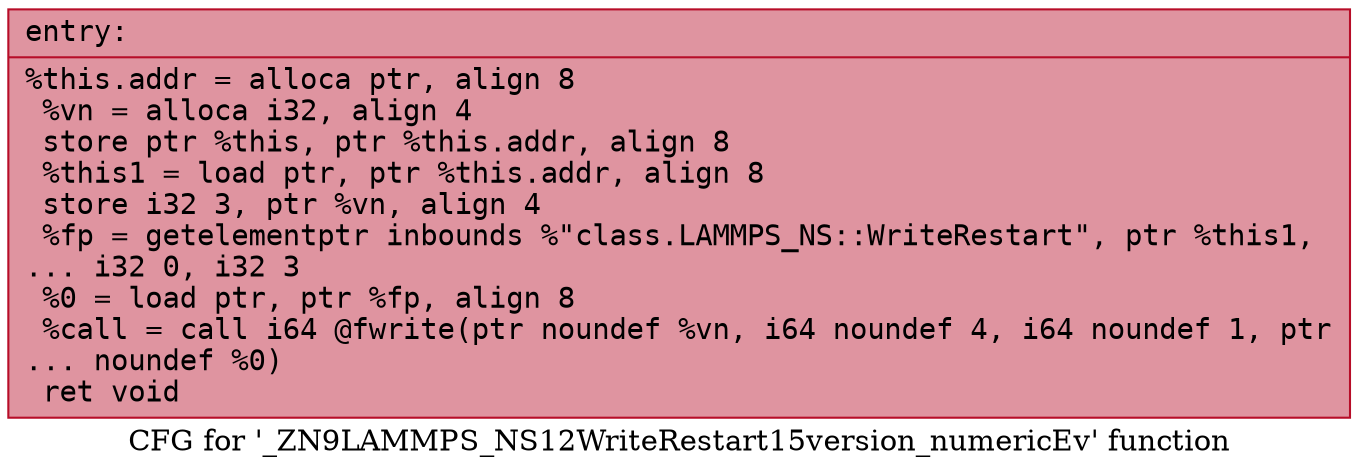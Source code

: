 digraph "CFG for '_ZN9LAMMPS_NS12WriteRestart15version_numericEv' function" {
	label="CFG for '_ZN9LAMMPS_NS12WriteRestart15version_numericEv' function";

	Node0x557ad5c819a0 [shape=record,color="#b70d28ff", style=filled, fillcolor="#b70d2870" fontname="Courier",label="{entry:\l|  %this.addr = alloca ptr, align 8\l  %vn = alloca i32, align 4\l  store ptr %this, ptr %this.addr, align 8\l  %this1 = load ptr, ptr %this.addr, align 8\l  store i32 3, ptr %vn, align 4\l  %fp = getelementptr inbounds %\"class.LAMMPS_NS::WriteRestart\", ptr %this1,\l... i32 0, i32 3\l  %0 = load ptr, ptr %fp, align 8\l  %call = call i64 @fwrite(ptr noundef %vn, i64 noundef 4, i64 noundef 1, ptr\l... noundef %0)\l  ret void\l}"];
}
